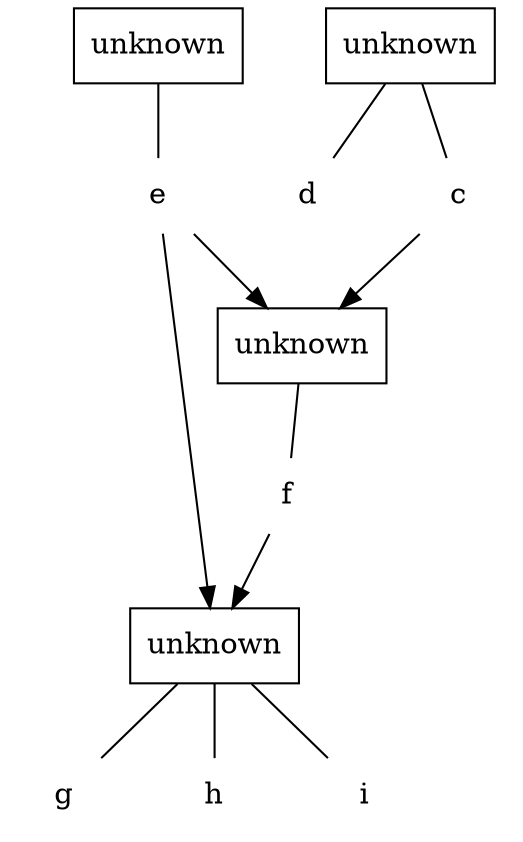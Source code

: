digraph G{
  bgcolor = "transparent";

  subgraph cards {
    node [shape = "box" style = "filled"];
    "1" [label = "unknown" fillcolor = "transparent"];
    "2" [label = "unknown" fillcolor = "white"];
    "3" [label = "unknown" fillcolor = "white"];
    "4" [label = "unknown" fillcolor = "white"];
  }

  subgraph vars {
    node [shape = "none"];
    "5" [label = "f"];
    "6" [label = "c"];
    "7" [label = "d"];
    "8" [label = "e"];
    "9" [label = "g"];
    "10" [label = "h"];
    "11" [label = "i"];
  }

  edge [arrowhead = "none"];
  "1" -> {"5"};
  "2" -> {"6" "7"};
  "3" -> {"8"};
  "4" -> {"9" "10" "11"};

  edge [arrowhead = "normal"];
  "5" -> {"4"};
  "6" -> {"1"};
  "8" -> {"1" "4"};
}
